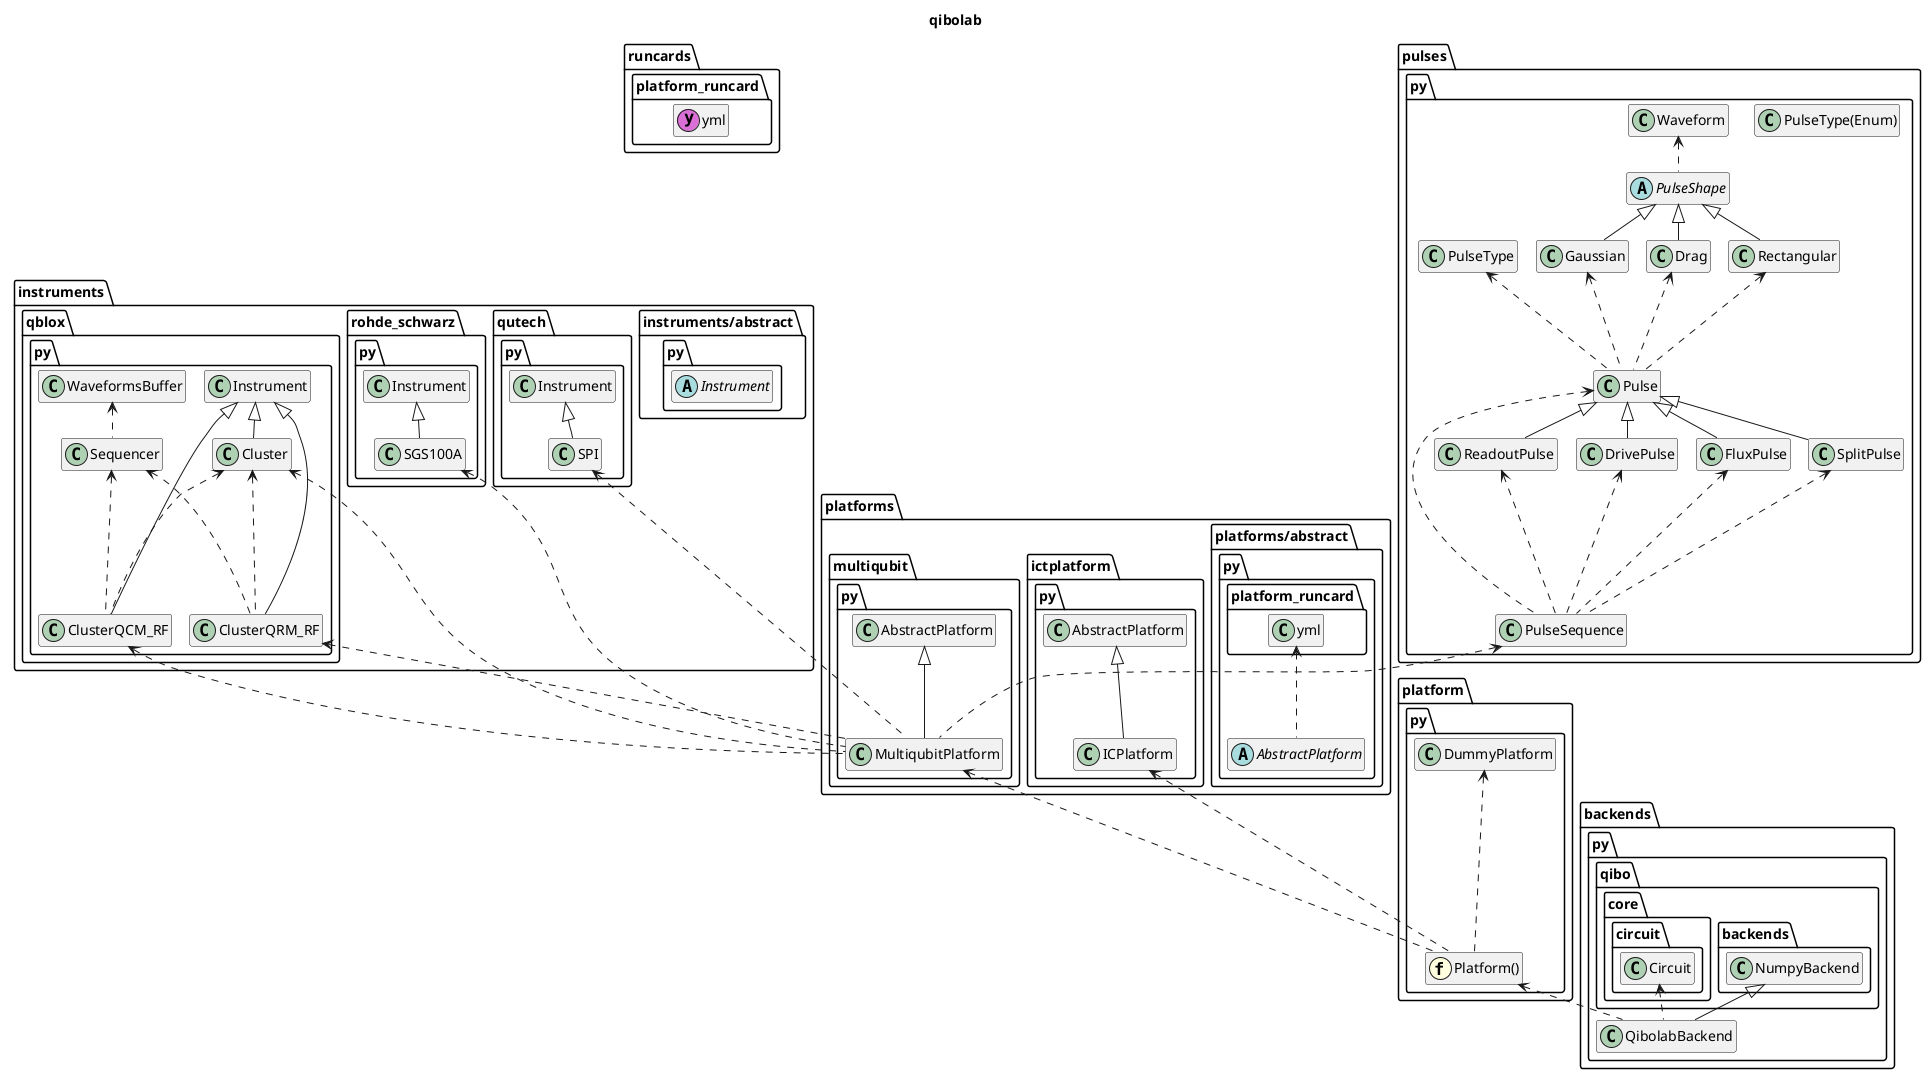 @startuml qibolab
!pragma layout smetana
title qibolab

package runcards {
    entity platform_runcard.yml  <<(y, orchid)>> {
        nqubits
        description
        settings
        qubits
        topology
        channels
        qubit_channel_map
        instruments
        native_gates
        characterization
    }
}
package instruments {
    package instruments/abstract.py{
        abstract class Instrument{
            name: str
            address: str
            is_connected: bool
            signature: str
            --
            {abstract} connect()
            {abstract} setup()
            {abstract} start()
            {abstract} stop()
            {abstract} disconnect()
            --
            __init__(name: str, address: str)
        }
    }
    package qblox.py{
        class WaveformsBuffer{
            SIZE: int
            class NotEnoughMemory(Exception)
            --
            __init__()
            add_waveforms(waveform_i: Waveform, waveform_q: Waveform)
        }
        class Sequencer{
            number: int
            device: QbloxSequencer
            pulses: PulseSequence
            waveforms_buffer: WaveformsBuffer
            waveforms: dict
            acquisitions: dict
            weights: dict
            program: str
            --
            __init__(number: int)
        }
        class Cluster extends Instrument{
            device: QbloxCluster
            ..
            _device_parameters: dict
            --
            connect()
            setup()
            start()
            stop()
            disconnect()
            ..
            _set_device_parameter(target, *parameters, value)
            _erase_device_parameters_cache()
        }
        class ClusterQRM_RF extends Instrument{
            DEFAULT_SEQUENCERS: dict
            SAMPLING_RATE: int
            device: QbloxQrmQcm
            ports: dict
            acquisition_hold_off: int
            acquisition_duration: int
            discretization_threshold_acq: float
            phase_rotation_acq: float
            channel_port_map: dict
            channels: list
            ..
            _cluster: QbloxCluster
            _input_ports_keys
            _output_ports_keys
            _sequencers: dict[Sequencer]
            _port_channel_map: dict
            _last_pulsequence_hash: int
            _current_pulsesequence_hash: int
            _device_parameters
            _device_num_output_ports
            _device_num_sequencers: int
            _free_sequencers_numbers: list[int]
            _used_sequencers_numbers: list[int]
            _unused_sequencers_numbers: list[int]
            --
            __init__(name: str, address: str)
            connect()
            setup(**kwargs)
            process_pulse_sequence(instrument_pulses: PulseSequence, nshots: int, repetition_duration: int)
            upload()
            play_sequence()
            play_sequence_and_acquire()
            start()
            stop()
            disconnect()
            ..
            _set_device_parameter(target, *parameters, value)
            _erase_device_parameters_cache()
            _process_acquisition_results(acquisition_results, readout_pulse: Pulse, demodulate=True)
        }
        class ClusterQCM_RF extends Instrument{
            DEFAULT_SEQUENCERS: dict
            SAMPLING_RATE: int
            device: QbloxQrmQcm
            ports: dict
            channel_port_map: dict
            channels: list
            ..
            _cluster: QbloxCluster
            _output_ports_keys
            _sequencers: dict[Sequencer]
            _port_channel_map: dict
            _last_pulsequence_hash: int
            _current_pulsesequence_hash: int
            _device_parameters
            _device_num_output_ports
            _device_num_sequencers: int
            _free_sequencers_numbers: list[int]
            _used_sequencers_numbers: list[int]
            _unused_sequencers_numbers: list[int]
            --
            __init__(name: str, address: str)
            connect()
            setup(**kwargs)
            process_pulse_sequence(instrument_pulses: PulseSequence, nshots: int, repetition_duration: int)
            upload()
            play_sequence()
            start()
            stop()
            disconnect()
            ..
            _set_device_parameter(target, *parameters, value)
            _erase_device_parameters_cache()
        }
        Cluster <.. ClusterQRM_RF
        Cluster <.. ClusterQCM_RF
        Sequencer <.. ClusterQRM_RF
        Sequencer <.. ClusterQCM_RF
        WaveformsBuffer <.. Sequencer
    }
    package rohde_schwarz.py {
        class SGS100A extends Instrument {
            device: LO_SGS100A
            power: int
            frequecy: int
            ..
            _device_parameters: dict
            --
            __init__(name: str, address: str)
            connect()
            setup(**kwargs)
            start()
            stop()
            disconnect()
            on()
            off()
            close()
            ..
            _set_device_parameter(parameter: str, value)
            _erase_device_parameters_cache()
        }
    }
    package qutech.py {
        class SPI extends Instrument {
            device: SpiRack
            s4g_modules_settings: dict
            d5a_modules_settings: dict
            dacs: dict
            ..
            _device_parameters: dict
            --
            __init__(name: str, address: str)
            connect()
            setup(**kwargs)
            start()
            stop()
            disconnect()
            set_SPI_DACS_to_cero()
            get_SPI_IDN()
            get_SPI_temperature()
            get_SPI_battery_voltage()
            close()
            ..
            _set_device_parameter(parameter: str, value)
            _erase_device_parameters_cache()
        }
    }
}

package pulses.py {
    class PulseType(Enum){
        READOUT: str
        DRIVE: str
        FLUX: str
    }
    class Waveform{
        DECIMALS: int
        --
        __init__(data: np.ndarray)
        __len__()
        __eq__(other: Waveform)
        __hash__()
        __repr__()
        plot()
    }
    abstract class PulseShape{
        SAMPLING_RATE: int
        pulse: Pulse
        {abstract} envelope_waveform_i: Waveform
        {abstract} envelope_waveform_q: Waveform
        {abstract} envelope_waveforms: tuple[Waveform, Waveform]
        {abstract} modulated_waveform_i: Waveform
        {abstract} modulated_waveform_q: Waveform
        {abstract} modulated_waveforms: tuple[Waveform, Waveform]
    }
    class Rectangular extends PulseShape{
        name: str
        envelope_waveform_i: Waveform
        envelope_waveform_q: Waveform
        --
        __init__()
        __repr__()
    }
    class Gaussian extends PulseShape{
        name: str
        envelope_waveform_i: Waveform
        envelope_waveform_q: Waveform
        --
        __init__(rel_sigma)
        __repr__()
    }
    class Drag extends PulseShape{
        name: str
        envelope_waveform_i: Waveform
        envelope_waveform_q: Waveform
        --
        __init__(rel_sigma, beta)
        __repr__()
    }
    class Pulse{
        {static} count
        --
        start: int
        duration: int
        amplitude: float
        frequency: int
        relative_phase: float
        shape: PulseShape
        channel: int | str
        type: PulseType
        qubit: int | str
        finish: int
        phase: float
        se_start: intSymbolicExpression
        se_duration: intSymbolicExpression
        se_finish: intSymbolicExpression
        serial: str
        envelope_waveform_i: Waveform
        envelope_waveform_q: Waveform
        envelope_waveforms: tuple[Waveform, Waveform]
        modulated_waveform_i: Waveform
        modulated_waveform_q: Waveform
        modulated_waveforms: tuple[Waveform, Waveform]
        --
        _start: se_int
        _duration: se_int
        _finish: se_int
        _amplitude: float
        _frequency: int
        _relative_phase: float
        _shape: PulseShape
        _channel: int | str
        _type: PulseType
        _qubit: int | str
        ._id: int
        --
        __init__(start, duration, amplitude, frequency, relative_phase, shape, channel, type=PulseType.DRIVE, qubit=0)
        __repr__()
        __hash__()
        __eq__(other)
        __add__(other)
        __mul__(n)
        __rmul__(n)
        __del__()
        copy()
        shallow_copy()
        plot()
    }
    class ReadoutPulse extends Pulse {
        serial
        __init__(start, duration, amplitude, frequency, relative_phase, shape, channel, qubit=0)
    }
    class DrivePulse extends Pulse {
        serial
        __init__(start, duration, amplitude, frequency, relative_phase, shape, channel, qubit=0)
    }
    class FluxPulse extends Pulse {
        serial
        __init__(start, duration, amplitude, frequency, relative_phase, shape, channel, qubit=0)
    }
    class SplitPulse extends Pulse {
        serial
        window_start: int
        window_finish: int
        window_duration: int
        envelope_waveform_i: Waveform
        envelope_waveform_q: Waveform
        envelope_waveforms: tuple[Waveform, Waveform]
        modulated_waveform_i: Waveform
        modulated_waveform_q: Waveform
        modulated_waveforms: tuple[Waveform, Waveform]
        --
        _window_start: int
        _window_finish: int
        --
        __init__(pulse: Pulse, window_start: int = None, window_finish: int = None)
        --
        plot()
    }
    class PulseSequence{
        serial
        count
        ro_pulses
        qd_pulses
        qf_pulses
        is_empty
        finish
        start
        duration
        channels
        --
        __init__(*pulses)
        __len__()
        __len__()
        __getitem__(index)
        __setitem__(index, value)
        __delitem__(index)
        __contains__(pulse)
        __repr__()
        __eq__(other)
        __ne__(other)
        __hash__()
        __add__(other)
        __radd__(other)
        __iadd__(other)
        __mul__(n)
        __rmul__(n)
        __imul__(n)
        add(*pulses)
        append_at_end_of_channel(*pulses)
        append_at_end_of_sequence(*pulses)
        index(pulse)
        pop(index=-1)
        remove(pulse)
        clear()
        shallow_copy()
        deep_copy()
        get_channel_pulses()
        get_pulse_overlaps()
        separate_overlapping_pulses()
        plot()
    }
    Waveform <.. PulseShape
    PulseType <.. Pulse
    Rectangular <.. Pulse
    Gaussian <.. Pulse
    Drag <.. Pulse
    Pulse <.. PulseSequence
    ReadoutPulse <.. PulseSequence
    DrivePulse <.. PulseSequence
    FluxPulse <.. PulseSequence
    SplitPulse <.. PulseSequence
}



package platforms {
    package platforms/abstract.py {
        abstract class AbstractPlatform {
            name: str
            runcard: str
            is_connected: bool
            settings: dict
            nqubits: int
            resonator_type: str
            hardware_avg: int
            sampling_rate: int
            repetition_duration: int
            qubits: list
            topology: list
            channels: list
            qubit_channel_map: dict
            characterization: dict
            native_gates: dict
            qubit_instrument_map: dict
            instruments: dict
            ro_channel: dict
            qd_channel: dict
            qf_channel: dict
            qrm: dict
            qcm: dict
            qbm: dict
            ro_port: dict
            qd_port: dict
            qf_port: dict
            --
            __init__(name: str, runcard: str)
            __call__(sequence: PulseSequence, nshots=None)
            __repr__()
            __getstate__()
            __setstate__(data)
            connect()
            setup()
            start()
            stop()
            disconnect()
            reload_settings()
            transpile()
            {abstract} run_calibration(show_plots=False)
            {abstract} execute_pulse_sequence(sequence: PulseSequence, nshots: int = None)
            create_RX90_pulse(qubit, start=0, relative_phase=0)
            create_RX_pulse(qubit, start=0, relative_phase=0)
            create_MZ_pulse(qubit, start)
            create_qubit_drive_pulse(qubit, start, duration, relative_phase=0)
            create_qubit_readout_pulse(qubit, start)
            --
            _check_connected()
        }
        platform_runcard.yml <.. AbstractPlatform
    }
    package multiqubit.py {
        class MultiqubitPlatform extends AbstractPlatform {
            run_calibration()
            execute_pulse_sequence(sequence: PulseSequence, nshots=None)
        }
        Cluster <.. MultiqubitPlatform
        ClusterQRM_RF <.. MultiqubitPlatform
        ClusterQCM_RF <.. MultiqubitPlatform
        SPI <.. MultiqubitPlatform
        SGS100A <.. MultiqubitPlatform
        PulseSequence <.. MultiqubitPlatform
    }
    package ictplatform.py {
        class ICPlatform extends AbstractPlatform
    }
}

package platform.py {
    entity "Platform()" as Platform  <<(f, LightYellow)>>
    MultiqubitPlatform <.. Platform
    ICPlatform <.. Platform
    DummyPlatform <.. Platform
}

package backends.py {
    class QibolabBackend extends qibo.backends.NumpyBackend {
        name: str
        platform:AbstractPlatform
        --
        __init__(platform, runcard=None)
        apply_gate(gate, state, nqubits)
        apply_gate_density_matrix(gate, state, nqubits)
        execute_circuit(circuit, initial_state=None, nshots=None)
        circuit_result_tensor(result)
        circuit_result_representation(result: CircuitResult)
        circuit_result_probabilities(result: CircuitResult, qubits=None)
    }
    qibo.core.circuit.Circuit <.. QibolabBackend
    Platform <.. QibolabBackend
    'PulseSequence <.. QibolabBackend
}

hide members

@enduml
